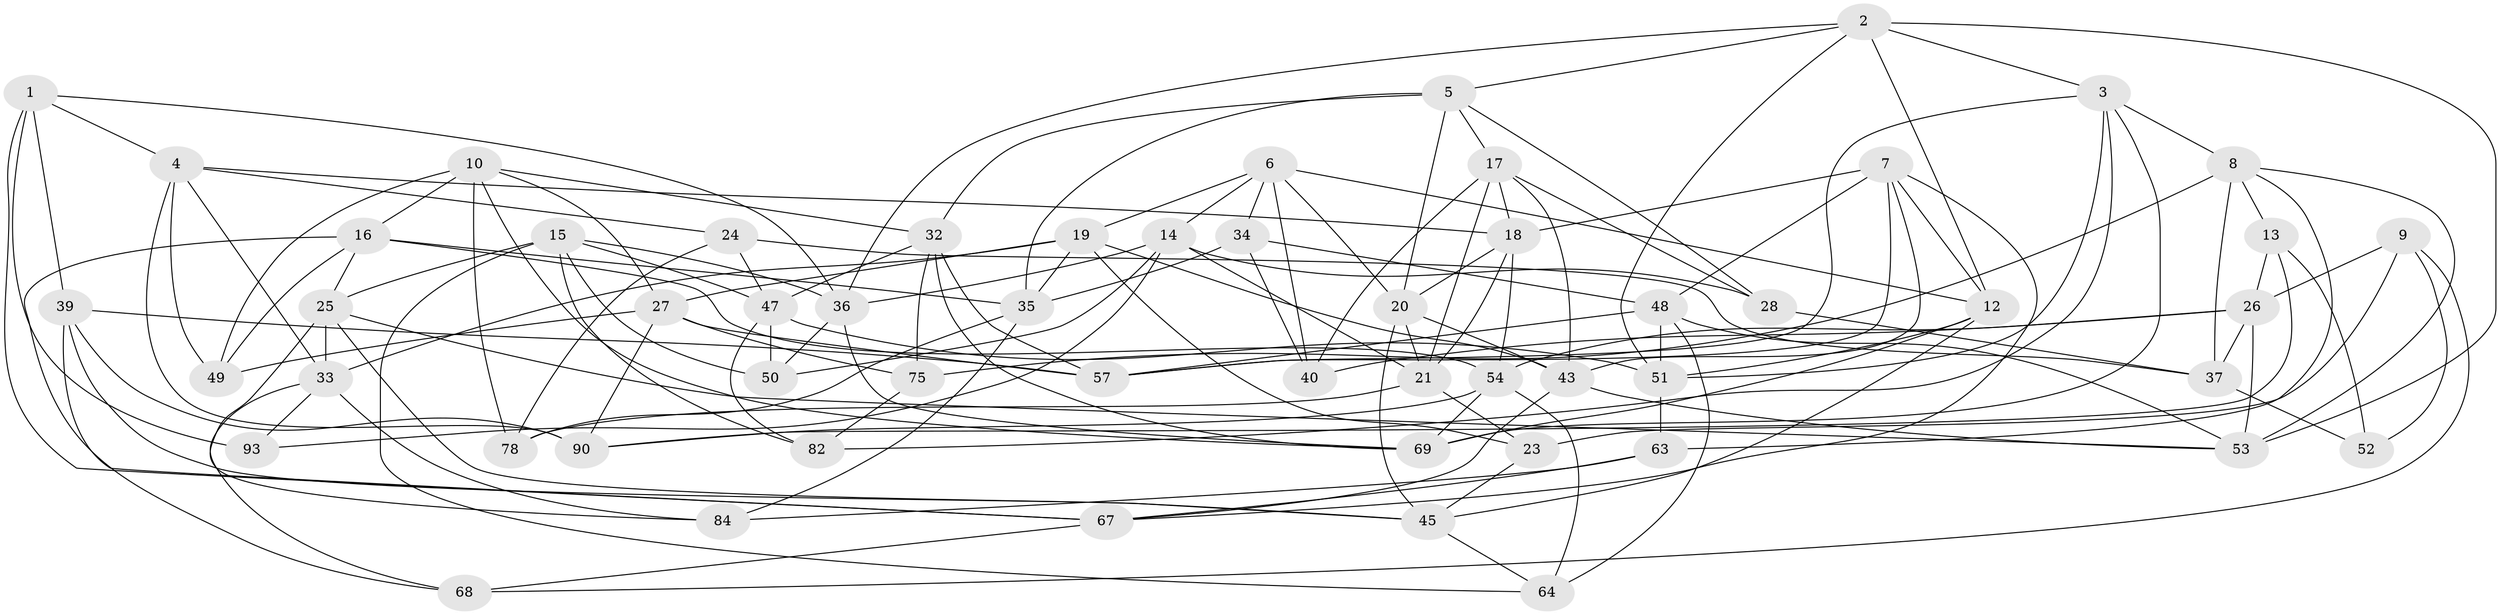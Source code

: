 // Generated by graph-tools (version 1.1) at 2025/52/02/27/25 19:52:30]
// undirected, 56 vertices, 147 edges
graph export_dot {
graph [start="1"]
  node [color=gray90,style=filled];
  1 [super="+22"];
  2 [super="+88"];
  3 [super="+87"];
  4 [super="+42"];
  5 [super="+60"];
  6 [super="+44"];
  7 [super="+80"];
  8 [super="+31"];
  9;
  10 [super="+11"];
  12 [super="+81"];
  13;
  14 [super="+73"];
  15 [super="+94"];
  16 [super="+77"];
  17 [super="+29"];
  18 [super="+66"];
  19 [super="+30"];
  20 [super="+59"];
  21 [super="+76"];
  23;
  24;
  25 [super="+38"];
  26 [super="+85"];
  27 [super="+79"];
  28;
  32 [super="+86"];
  33 [super="+92"];
  34;
  35 [super="+46"];
  36 [super="+55"];
  37 [super="+56"];
  39 [super="+41"];
  40;
  43 [super="+62"];
  45 [super="+89"];
  47 [super="+70"];
  48 [super="+65"];
  49;
  50;
  51 [super="+58"];
  52;
  53 [super="+83"];
  54 [super="+61"];
  57 [super="+72"];
  63;
  64;
  67 [super="+71"];
  68;
  69 [super="+74"];
  75;
  78;
  82;
  84;
  90 [super="+91"];
  93;
  1 -- 93 [weight=2];
  1 -- 36;
  1 -- 67;
  1 -- 4;
  1 -- 39;
  2 -- 3;
  2 -- 51;
  2 -- 5;
  2 -- 12;
  2 -- 53;
  2 -- 36;
  3 -- 69;
  3 -- 8;
  3 -- 82;
  3 -- 51;
  3 -- 57;
  4 -- 24;
  4 -- 33;
  4 -- 49;
  4 -- 18;
  4 -- 90;
  5 -- 32;
  5 -- 35;
  5 -- 17;
  5 -- 20;
  5 -- 28;
  6 -- 12;
  6 -- 20;
  6 -- 40;
  6 -- 34;
  6 -- 14;
  6 -- 19;
  7 -- 43;
  7 -- 18;
  7 -- 48;
  7 -- 57;
  7 -- 67;
  7 -- 12;
  8 -- 75;
  8 -- 13;
  8 -- 53;
  8 -- 37;
  8 -- 63;
  9 -- 68;
  9 -- 23;
  9 -- 52;
  9 -- 26;
  10 -- 49;
  10 -- 69;
  10 -- 78;
  10 -- 16;
  10 -- 27;
  10 -- 32;
  12 -- 51;
  12 -- 45;
  12 -- 69;
  13 -- 52;
  13 -- 26;
  13 -- 90;
  14 -- 50;
  14 -- 28;
  14 -- 36;
  14 -- 93;
  14 -- 21;
  15 -- 82;
  15 -- 64;
  15 -- 25;
  15 -- 50;
  15 -- 47;
  15 -- 36;
  16 -- 54;
  16 -- 49;
  16 -- 68;
  16 -- 35;
  16 -- 25;
  17 -- 21;
  17 -- 40;
  17 -- 18;
  17 -- 28;
  17 -- 43;
  18 -- 54;
  18 -- 21;
  18 -- 20;
  19 -- 35;
  19 -- 33;
  19 -- 27;
  19 -- 43;
  19 -- 23;
  20 -- 21;
  20 -- 45;
  20 -- 43;
  21 -- 23;
  21 -- 78;
  23 -- 45;
  24 -- 47;
  24 -- 78;
  24 -- 37;
  25 -- 45;
  25 -- 53;
  25 -- 84;
  25 -- 33;
  26 -- 37;
  26 -- 54;
  26 -- 40;
  26 -- 53;
  27 -- 75;
  27 -- 57;
  27 -- 49;
  27 -- 90;
  28 -- 37;
  32 -- 57;
  32 -- 75;
  32 -- 69;
  32 -- 47;
  33 -- 93;
  33 -- 68;
  33 -- 84;
  34 -- 40;
  34 -- 48;
  34 -- 35;
  35 -- 78;
  35 -- 84;
  36 -- 50;
  36 -- 69;
  37 -- 52 [weight=2];
  39 -- 90 [weight=2];
  39 -- 67;
  39 -- 45;
  39 -- 57;
  43 -- 67;
  43 -- 53;
  45 -- 64;
  47 -- 82;
  47 -- 51;
  47 -- 50;
  48 -- 53;
  48 -- 64;
  48 -- 51;
  48 -- 57;
  51 -- 63;
  54 -- 64;
  54 -- 90;
  54 -- 69;
  63 -- 84;
  63 -- 67;
  67 -- 68;
  75 -- 82;
}
